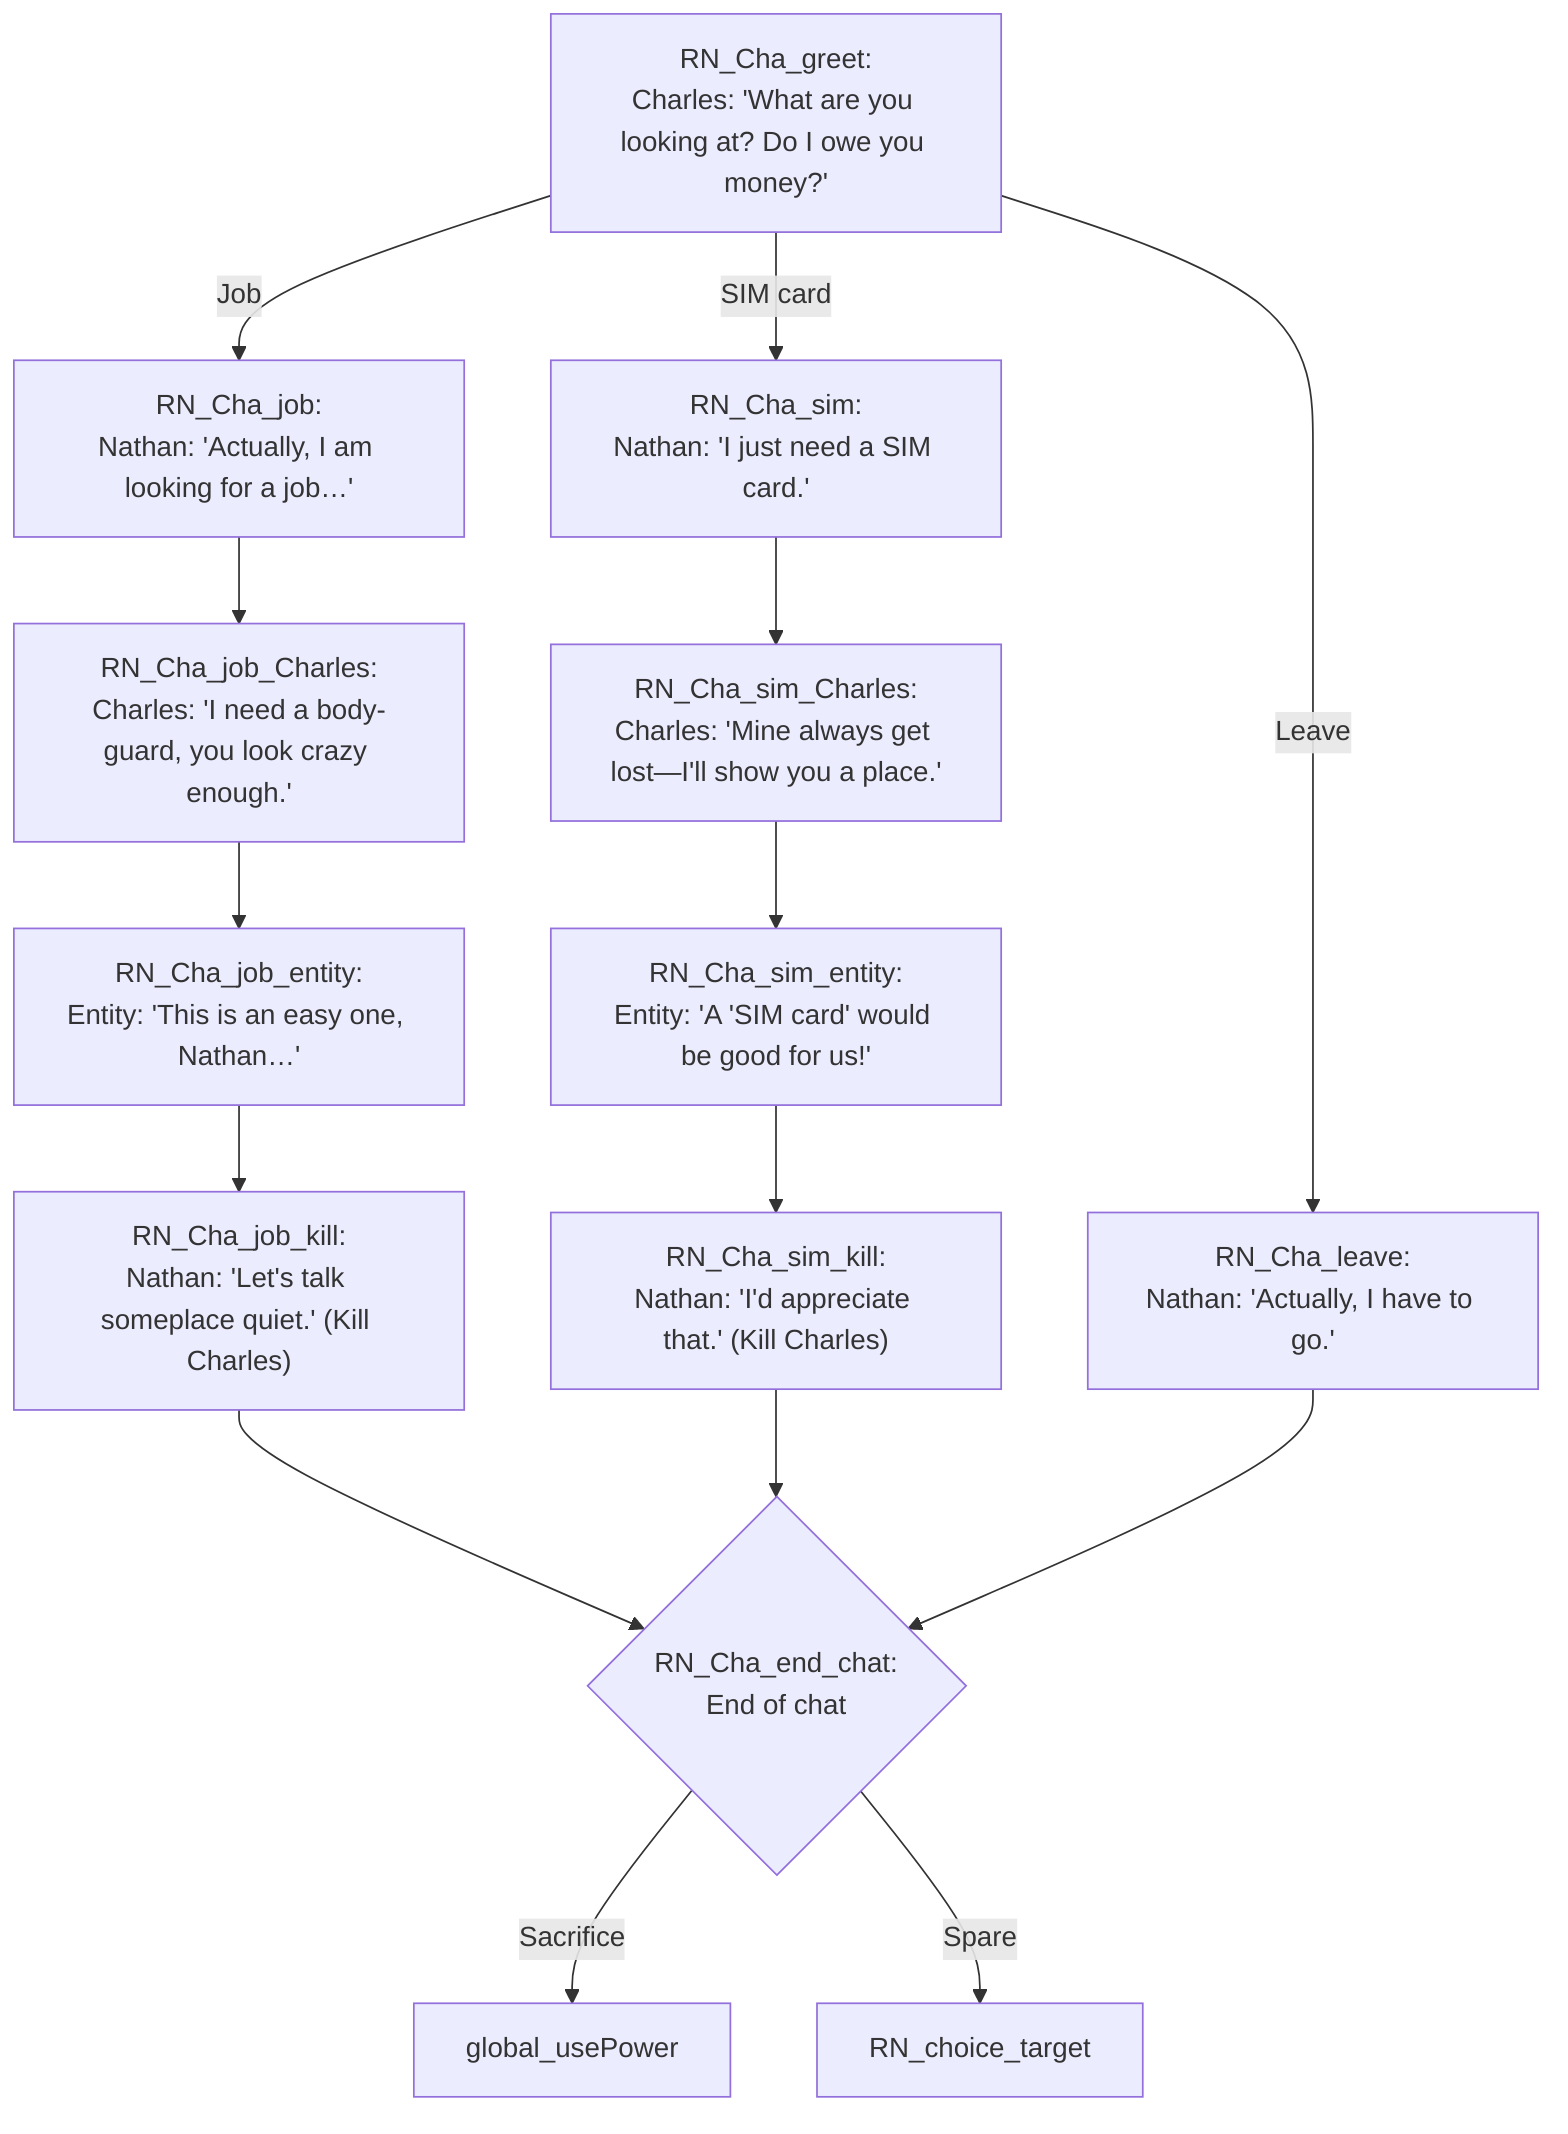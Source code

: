 flowchart TD
direction LR

RN_Cha_greet["RN_Cha_greet:<br/>Charles: 'What are you looking at? Do I owe you money?'"] -->|Job| RN_Cha_job
RN_Cha_greet -->|SIM&nbsp;card| RN_Cha_sim
RN_Cha_greet -->|Leave| RN_Cha_leave

%% --- Branch 1 : Job ---
RN_Cha_job["RN_Cha_job:<br/>Nathan: 'Actually, I am looking for a job…'"] --> RN_Cha_job_Charles
RN_Cha_job_Charles["RN_Cha_job_Charles:<br/>Charles: 'I need a body-guard, you look crazy enough.'"] --> RN_Cha_job_entity
RN_Cha_job_entity["RN_Cha_job_entity:<br/>Entity: 'This is an easy one, Nathan…'"] --> RN_Cha_job_kill
RN_Cha_job_kill["RN_Cha_job_kill:<br/>Nathan: 'Let's talk someplace quiet.' (Kill Charles)"] --> RN_Cha_end_chat

%% --- Branch 2 : SIM card ---
RN_Cha_sim["RN_Cha_sim:<br/>Nathan: 'I just need a SIM card.'"] --> RN_Cha_sim_Charles
RN_Cha_sim_Charles["RN_Cha_sim_Charles:<br/>Charles: 'Mine always get lost—I'll show you a place.'"] --> RN_Cha_sim_entity
RN_Cha_sim_entity["RN_Cha_sim_entity:<br/>Entity: 'A 'SIM card' would be good for us!'"] --> RN_Cha_sim_kill
RN_Cha_sim_kill["RN_Cha_sim_kill:<br/>Nathan: 'I'd appreciate that.' (Kill Charles)"] --> RN_Cha_end_chat

%% --- Branch 3 : Leave ---
RN_Cha_leave["RN_Cha_leave:<br/>Nathan: 'Actually, I have to go.'"] --> RN_Cha_end_chat

RN_Cha_end_chat{"RN_Cha_end_chat:<br/>End of chat"} -->|Sacrifice| global_usePower
RN_Cha_end_chat -->|Spare| RN_choice_target